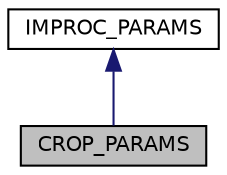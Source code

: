 digraph "CROP_PARAMS"
{
  edge [fontname="Helvetica",fontsize="10",labelfontname="Helvetica",labelfontsize="10"];
  node [fontname="Helvetica",fontsize="10",shape=record];
  Node1 [label="CROP_PARAMS",height=0.2,width=0.4,color="black", fillcolor="grey75", style="filled" fontcolor="black"];
  Node2 -> Node1 [dir="back",color="midnightblue",fontsize="10",style="solid",fontname="Helvetica"];
  Node2 [label="IMPROC_PARAMS",height=0.2,width=0.4,color="black", fillcolor="white", style="filled",URL="$struct_i_m_p_r_o_c___p_a_r_a_m_s.html"];
}
